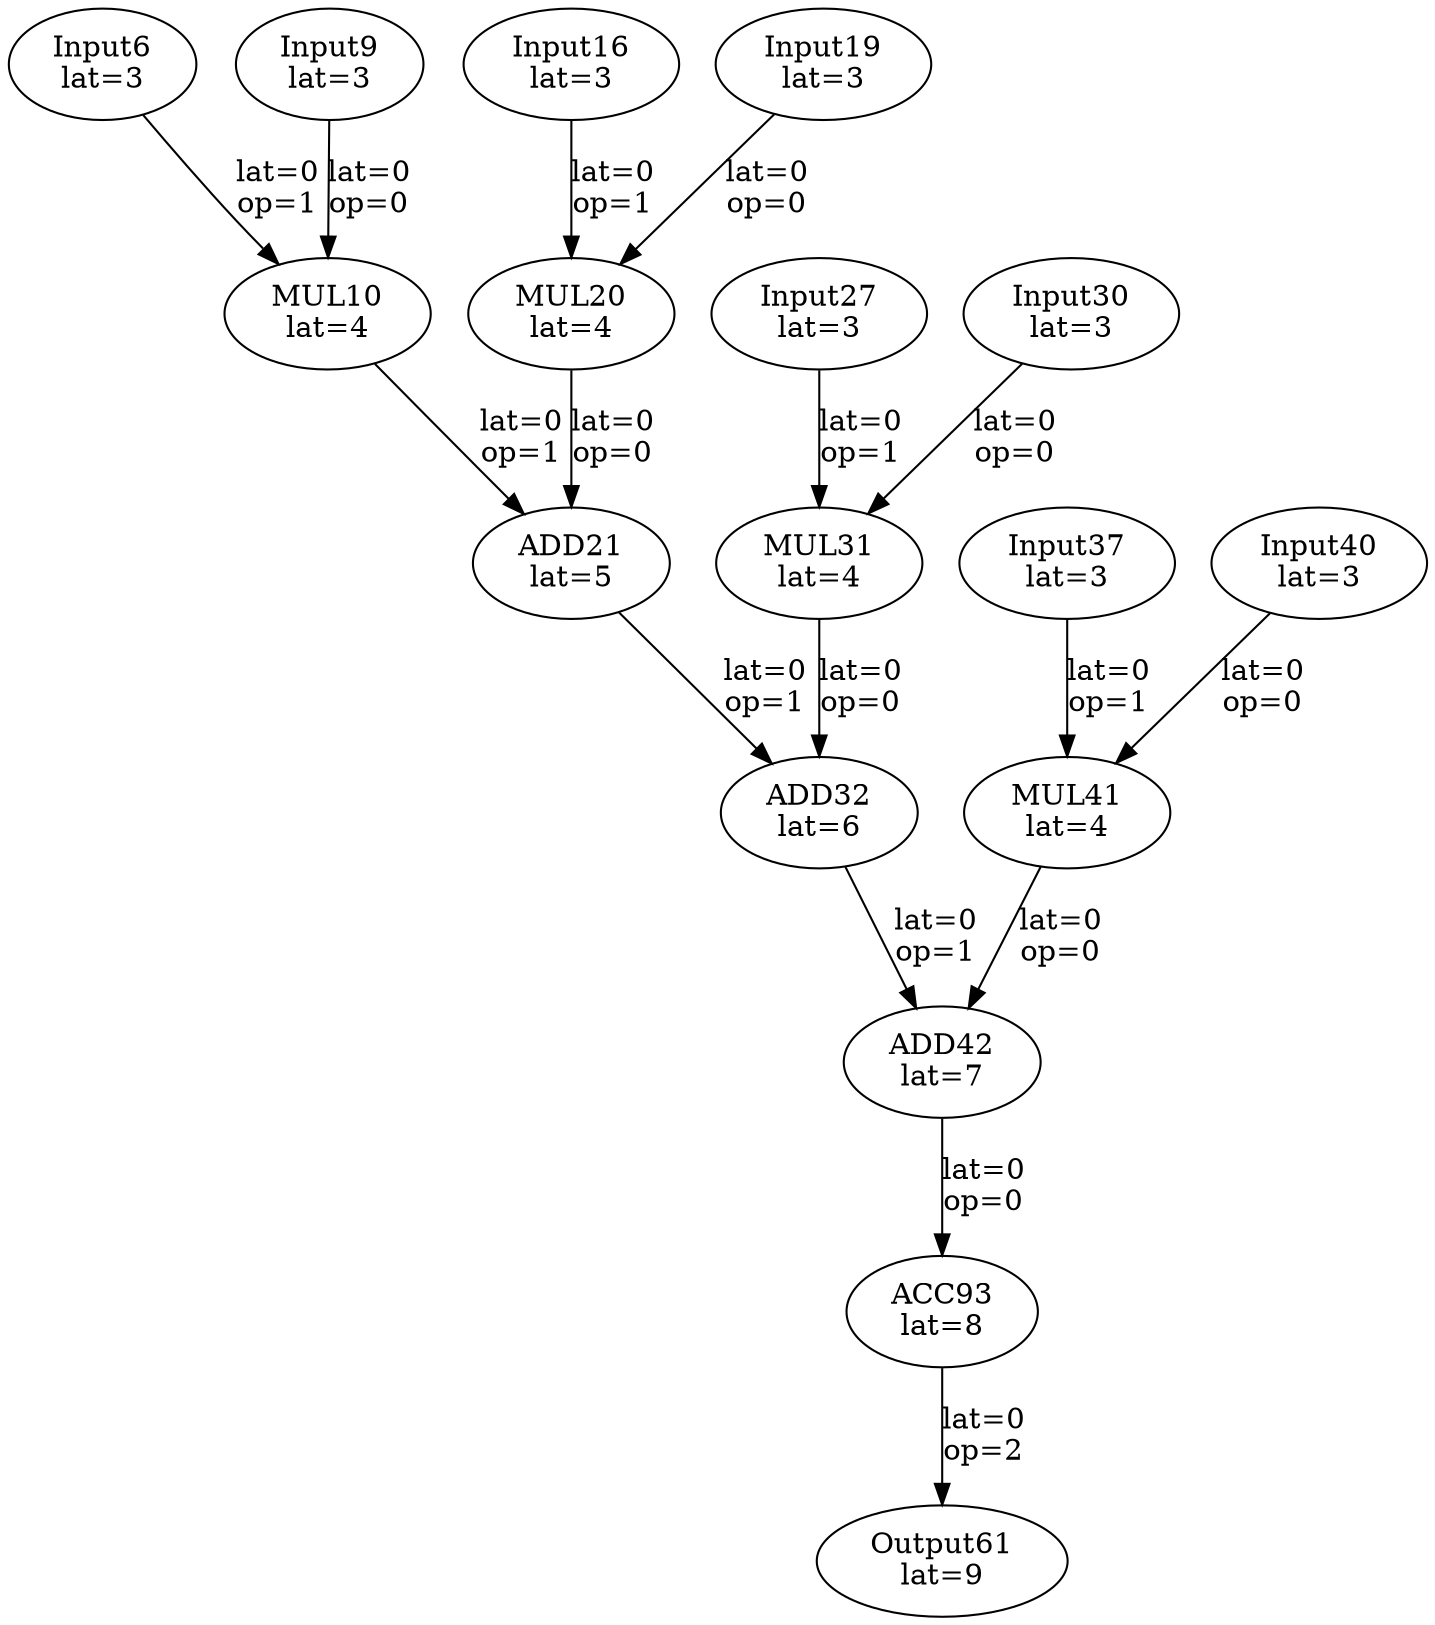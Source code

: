 Digraph G {
"Input6"[label = "\N\nlat=3"];
"Input9"[label = "\N\nlat=3"];
"MUL10"[label = "\N\nlat=4"];
"Input9"->"MUL10"[label = "lat=0\nop=0"];
"Input6"->"MUL10"[label = "lat=0\nop=1"];
"Input16"[label = "\N\nlat=3"];
"Input19"[label = "\N\nlat=3"];
"MUL20"[label = "\N\nlat=4"];
"Input19"->"MUL20"[label = "lat=0\nop=0"];
"Input16"->"MUL20"[label = "lat=0\nop=1"];
"ADD21"[label = "\N\nlat=5"];
"MUL20"->"ADD21"[label = "lat=0\nop=0"];
"MUL10"->"ADD21"[label = "lat=0\nop=1"];
"Input27"[label = "\N\nlat=3"];
"Input30"[label = "\N\nlat=3"];
"MUL31"[label = "\N\nlat=4"];
"Input30"->"MUL31"[label = "lat=0\nop=0"];
"Input27"->"MUL31"[label = "lat=0\nop=1"];
"ADD32"[label = "\N\nlat=6"];
"MUL31"->"ADD32"[label = "lat=0\nop=0"];
"ADD21"->"ADD32"[label = "lat=0\nop=1"];
"Input37"[label = "\N\nlat=3"];
"Input40"[label = "\N\nlat=3"];
"MUL41"[label = "\N\nlat=4"];
"Input40"->"MUL41"[label = "lat=0\nop=0"];
"Input37"->"MUL41"[label = "lat=0\nop=1"];
"ADD42"[label = "\N\nlat=7"];
"MUL41"->"ADD42"[label = "lat=0\nop=0"];
"ADD32"->"ADD42"[label = "lat=0\nop=1"];
"Output61"[label = "\N\nlat=9"];
"ACC93"->"Output61"[label = "lat=0\nop=2"];
"ACC93"[label = "\N\nlat=8"];
"ADD42"->"ACC93"[label = "lat=0\nop=0"];
}
